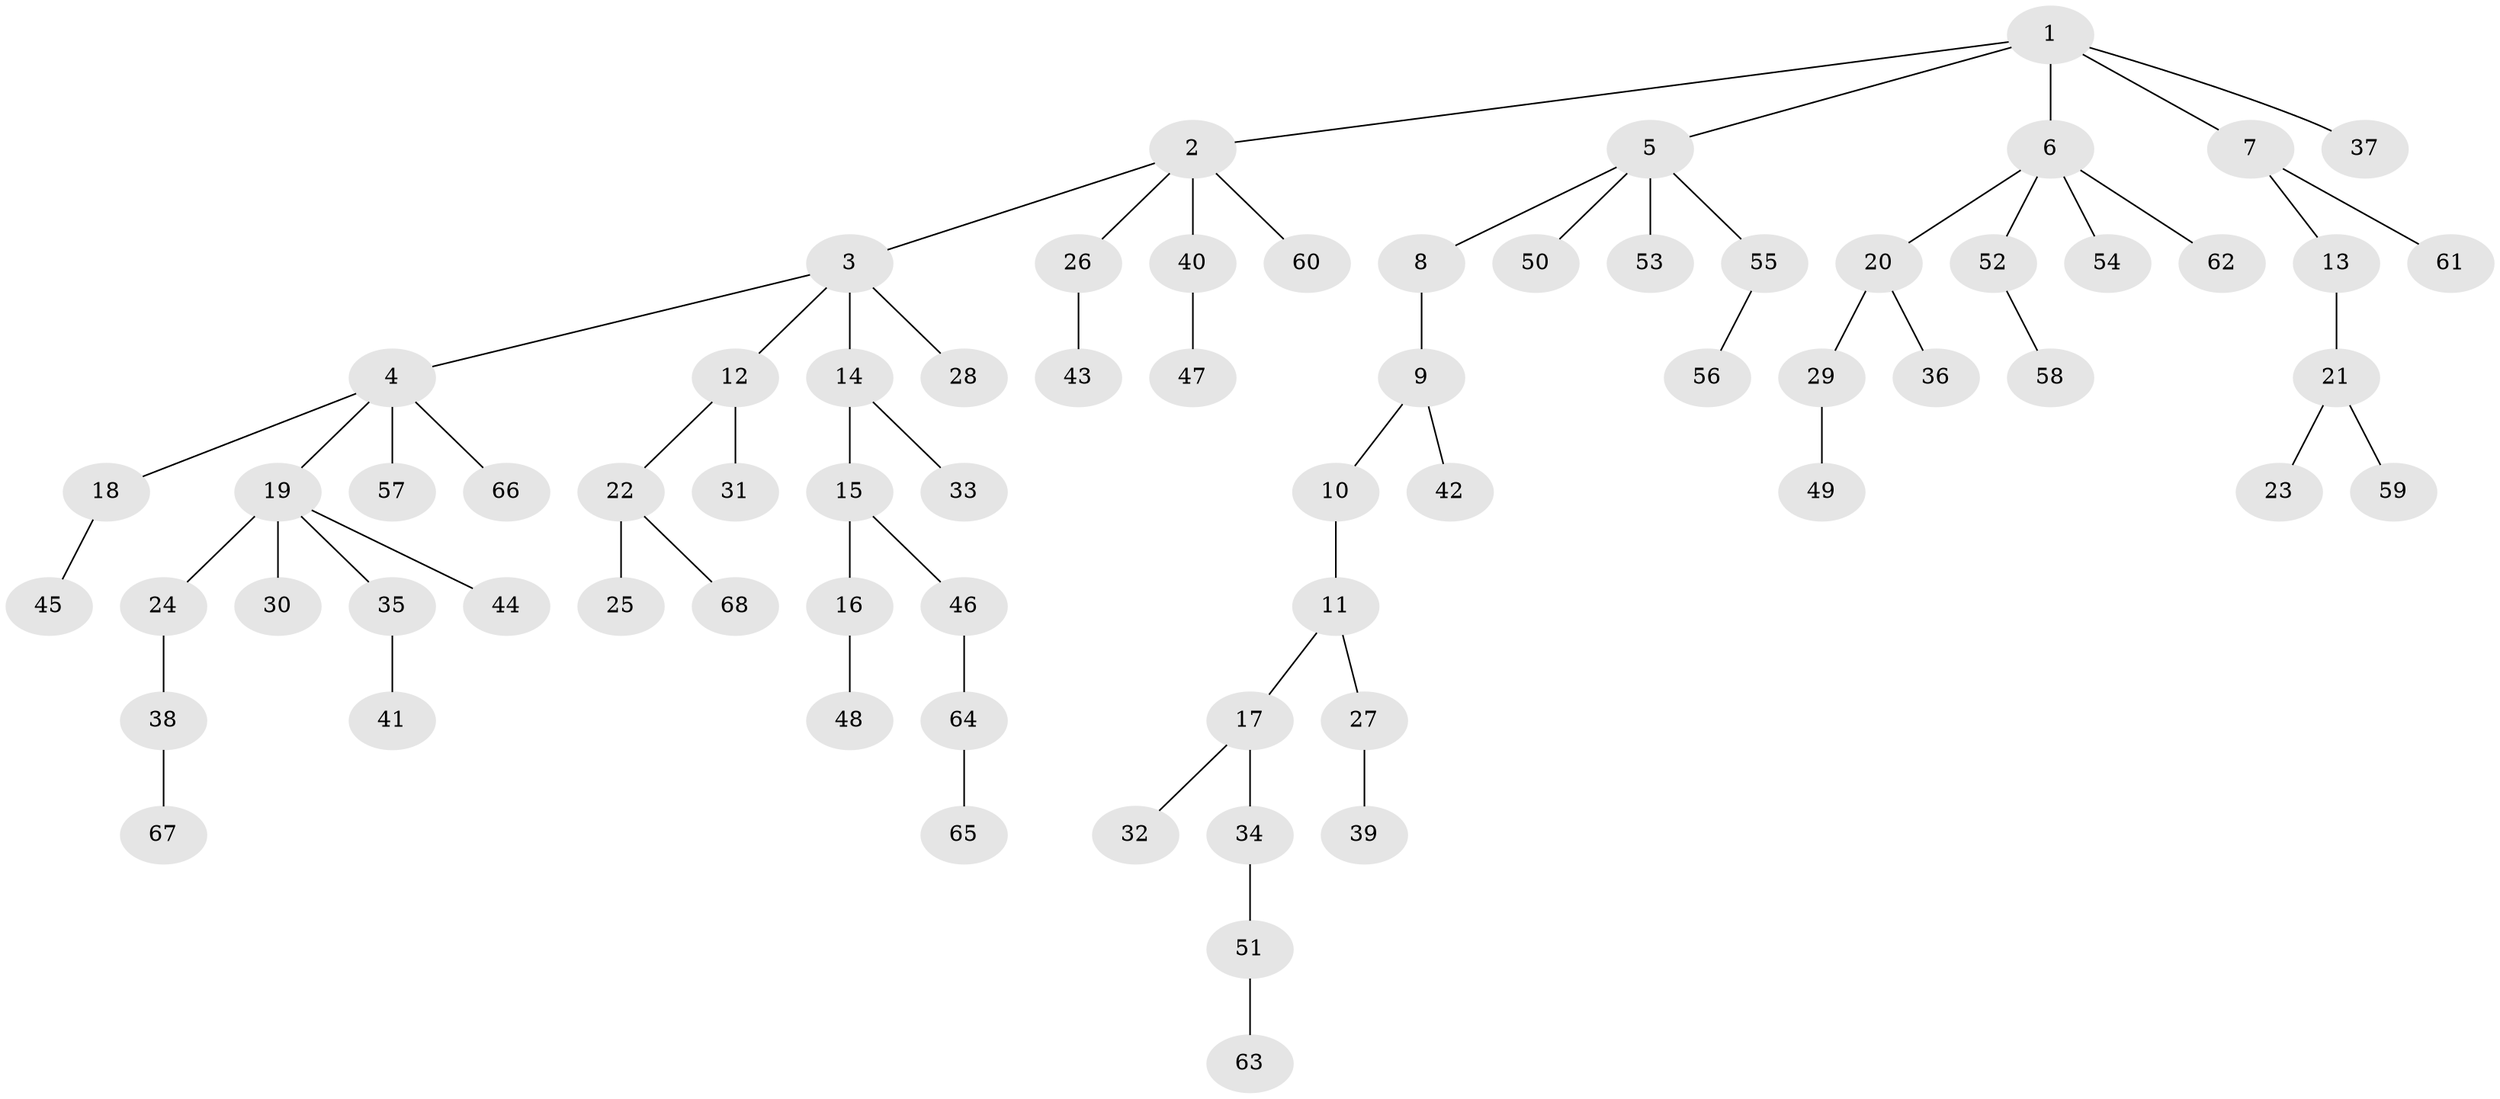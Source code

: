 // Generated by graph-tools (version 1.1) at 2025/26/03/09/25 03:26:31]
// undirected, 68 vertices, 67 edges
graph export_dot {
graph [start="1"]
  node [color=gray90,style=filled];
  1;
  2;
  3;
  4;
  5;
  6;
  7;
  8;
  9;
  10;
  11;
  12;
  13;
  14;
  15;
  16;
  17;
  18;
  19;
  20;
  21;
  22;
  23;
  24;
  25;
  26;
  27;
  28;
  29;
  30;
  31;
  32;
  33;
  34;
  35;
  36;
  37;
  38;
  39;
  40;
  41;
  42;
  43;
  44;
  45;
  46;
  47;
  48;
  49;
  50;
  51;
  52;
  53;
  54;
  55;
  56;
  57;
  58;
  59;
  60;
  61;
  62;
  63;
  64;
  65;
  66;
  67;
  68;
  1 -- 2;
  1 -- 5;
  1 -- 6;
  1 -- 7;
  1 -- 37;
  2 -- 3;
  2 -- 26;
  2 -- 40;
  2 -- 60;
  3 -- 4;
  3 -- 12;
  3 -- 14;
  3 -- 28;
  4 -- 18;
  4 -- 19;
  4 -- 57;
  4 -- 66;
  5 -- 8;
  5 -- 50;
  5 -- 53;
  5 -- 55;
  6 -- 20;
  6 -- 52;
  6 -- 54;
  6 -- 62;
  7 -- 13;
  7 -- 61;
  8 -- 9;
  9 -- 10;
  9 -- 42;
  10 -- 11;
  11 -- 17;
  11 -- 27;
  12 -- 22;
  12 -- 31;
  13 -- 21;
  14 -- 15;
  14 -- 33;
  15 -- 16;
  15 -- 46;
  16 -- 48;
  17 -- 32;
  17 -- 34;
  18 -- 45;
  19 -- 24;
  19 -- 30;
  19 -- 35;
  19 -- 44;
  20 -- 29;
  20 -- 36;
  21 -- 23;
  21 -- 59;
  22 -- 25;
  22 -- 68;
  24 -- 38;
  26 -- 43;
  27 -- 39;
  29 -- 49;
  34 -- 51;
  35 -- 41;
  38 -- 67;
  40 -- 47;
  46 -- 64;
  51 -- 63;
  52 -- 58;
  55 -- 56;
  64 -- 65;
}
